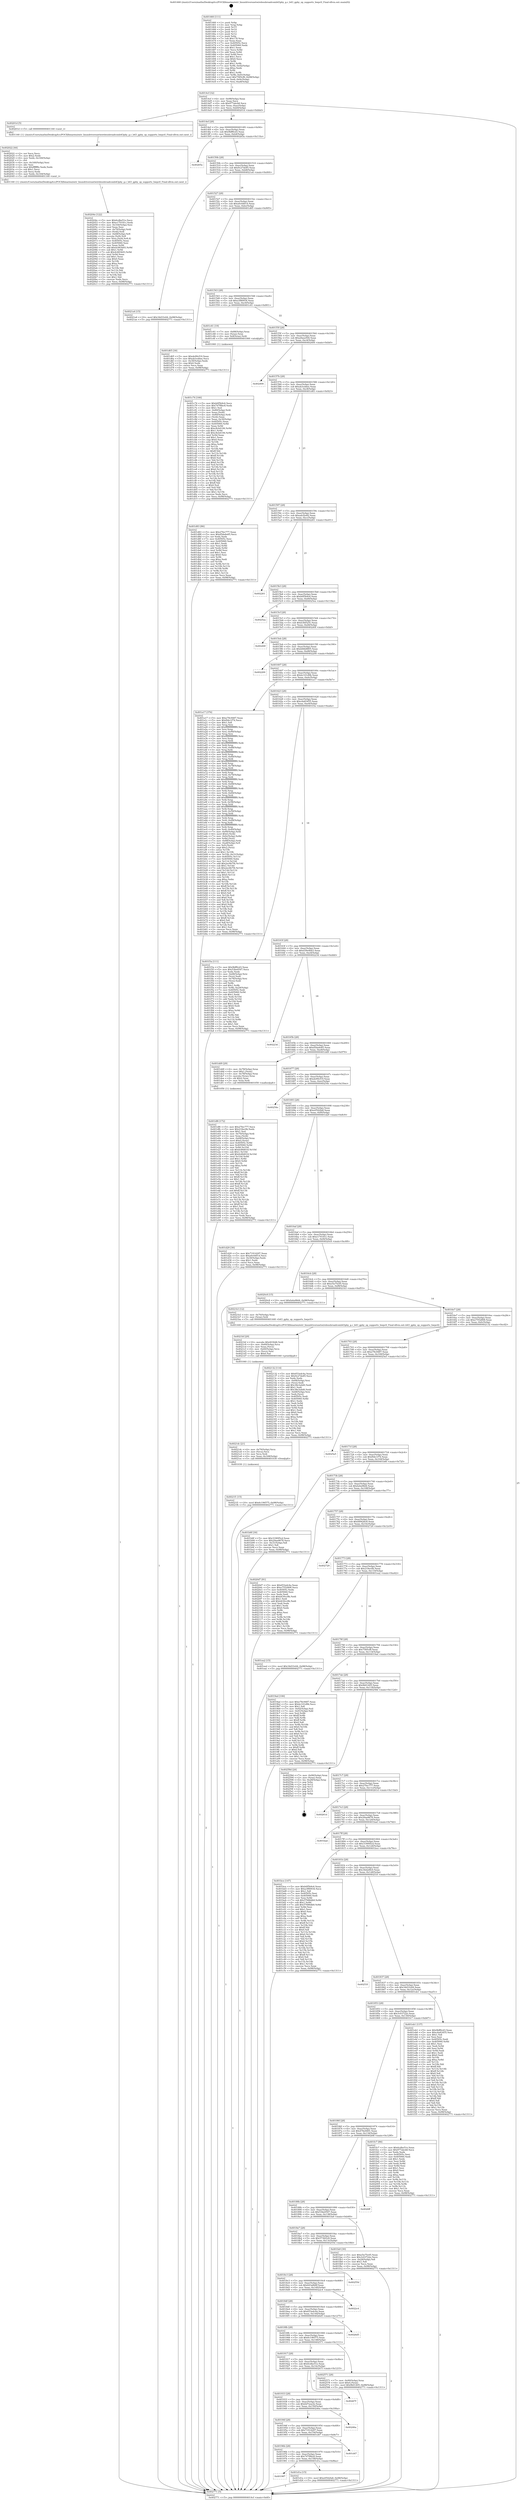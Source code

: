 digraph "0x401460" {
  label = "0x401460 (/mnt/c/Users/mathe/Desktop/tcc/POCII/binaries/extr_linuxdriversnetwirelessbroadcomb43phy_g.c_b43_gphy_op_supports_hwpctl_Final-ollvm.out::main(0))"
  labelloc = "t"
  node[shape=record]

  Entry [label="",width=0.3,height=0.3,shape=circle,fillcolor=black,style=filled]
  "0x4014cf" [label="{
     0x4014cf [32]\l
     | [instrs]\l
     &nbsp;&nbsp;0x4014cf \<+6\>: mov -0x98(%rbp),%eax\l
     &nbsp;&nbsp;0x4014d5 \<+2\>: mov %eax,%ecx\l
     &nbsp;&nbsp;0x4014d7 \<+6\>: sub $0x977abcb8,%ecx\l
     &nbsp;&nbsp;0x4014dd \<+6\>: mov %eax,-0xac(%rbp)\l
     &nbsp;&nbsp;0x4014e3 \<+6\>: mov %ecx,-0xb0(%rbp)\l
     &nbsp;&nbsp;0x4014e9 \<+6\>: je 000000000040201d \<main+0xbbd\>\l
  }"]
  "0x40201d" [label="{
     0x40201d [5]\l
     | [instrs]\l
     &nbsp;&nbsp;0x40201d \<+5\>: call 0000000000401160 \<next_i\>\l
     | [calls]\l
     &nbsp;&nbsp;0x401160 \{1\} (/mnt/c/Users/mathe/Desktop/tcc/POCII/binaries/extr_linuxdriversnetwirelessbroadcomb43phy_g.c_b43_gphy_op_supports_hwpctl_Final-ollvm.out::next_i)\l
  }"]
  "0x4014ef" [label="{
     0x4014ef [28]\l
     | [instrs]\l
     &nbsp;&nbsp;0x4014ef \<+5\>: jmp 00000000004014f4 \<main+0x94\>\l
     &nbsp;&nbsp;0x4014f4 \<+6\>: mov -0xac(%rbp),%eax\l
     &nbsp;&nbsp;0x4014fa \<+5\>: sub $0x9bff0cd3,%eax\l
     &nbsp;&nbsp;0x4014ff \<+6\>: mov %eax,-0xb4(%rbp)\l
     &nbsp;&nbsp;0x401505 \<+6\>: je 000000000040265a \<main+0x11fa\>\l
  }"]
  Exit [label="",width=0.3,height=0.3,shape=circle,fillcolor=black,style=filled,peripheries=2]
  "0x40265a" [label="{
     0x40265a\l
  }", style=dashed]
  "0x40150b" [label="{
     0x40150b [28]\l
     | [instrs]\l
     &nbsp;&nbsp;0x40150b \<+5\>: jmp 0000000000401510 \<main+0xb0\>\l
     &nbsp;&nbsp;0x401510 \<+6\>: mov -0xac(%rbp),%eax\l
     &nbsp;&nbsp;0x401516 \<+5\>: sub $0x9c27de85,%eax\l
     &nbsp;&nbsp;0x40151b \<+6\>: mov %eax,-0xb8(%rbp)\l
     &nbsp;&nbsp;0x401521 \<+6\>: je 00000000004021a4 \<main+0xd44\>\l
  }"]
  "0x4021f1" [label="{
     0x4021f1 [15]\l
     | [instrs]\l
     &nbsp;&nbsp;0x4021f1 \<+10\>: movl $0x6c196575,-0x98(%rbp)\l
     &nbsp;&nbsp;0x4021fb \<+5\>: jmp 0000000000402771 \<main+0x1311\>\l
  }"]
  "0x4021a4" [label="{
     0x4021a4 [15]\l
     | [instrs]\l
     &nbsp;&nbsp;0x4021a4 \<+10\>: movl $0x34d33c64,-0x98(%rbp)\l
     &nbsp;&nbsp;0x4021ae \<+5\>: jmp 0000000000402771 \<main+0x1311\>\l
  }"]
  "0x401527" [label="{
     0x401527 [28]\l
     | [instrs]\l
     &nbsp;&nbsp;0x401527 \<+5\>: jmp 000000000040152c \<main+0xcc\>\l
     &nbsp;&nbsp;0x40152c \<+6\>: mov -0xac(%rbp),%eax\l
     &nbsp;&nbsp;0x401532 \<+5\>: sub $0xa0c0d014,%eax\l
     &nbsp;&nbsp;0x401537 \<+6\>: mov %eax,-0xbc(%rbp)\l
     &nbsp;&nbsp;0x40153d \<+6\>: je 0000000000401d65 \<main+0x905\>\l
  }"]
  "0x4021dc" [label="{
     0x4021dc [21]\l
     | [instrs]\l
     &nbsp;&nbsp;0x4021dc \<+4\>: mov -0x70(%rbp),%rcx\l
     &nbsp;&nbsp;0x4021e0 \<+3\>: mov (%rcx),%rcx\l
     &nbsp;&nbsp;0x4021e3 \<+3\>: mov %rcx,%rdi\l
     &nbsp;&nbsp;0x4021e6 \<+6\>: mov %eax,-0x168(%rbp)\l
     &nbsp;&nbsp;0x4021ec \<+5\>: call 0000000000401030 \<free@plt\>\l
     | [calls]\l
     &nbsp;&nbsp;0x401030 \{1\} (unknown)\l
  }"]
  "0x401d65" [label="{
     0x401d65 [30]\l
     | [instrs]\l
     &nbsp;&nbsp;0x401d65 \<+5\>: mov $0xde99cf19,%eax\l
     &nbsp;&nbsp;0x401d6a \<+5\>: mov $0xab3cddee,%ecx\l
     &nbsp;&nbsp;0x401d6f \<+3\>: mov -0x30(%rbp),%edx\l
     &nbsp;&nbsp;0x401d72 \<+3\>: cmp $0x0,%edx\l
     &nbsp;&nbsp;0x401d75 \<+3\>: cmove %ecx,%eax\l
     &nbsp;&nbsp;0x401d78 \<+6\>: mov %eax,-0x98(%rbp)\l
     &nbsp;&nbsp;0x401d7e \<+5\>: jmp 0000000000402771 \<main+0x1311\>\l
  }"]
  "0x401543" [label="{
     0x401543 [28]\l
     | [instrs]\l
     &nbsp;&nbsp;0x401543 \<+5\>: jmp 0000000000401548 \<main+0xe8\>\l
     &nbsp;&nbsp;0x401548 \<+6\>: mov -0xac(%rbp),%eax\l
     &nbsp;&nbsp;0x40154e \<+5\>: sub $0xa3f80934,%eax\l
     &nbsp;&nbsp;0x401553 \<+6\>: mov %eax,-0xc0(%rbp)\l
     &nbsp;&nbsp;0x401559 \<+6\>: je 0000000000401c61 \<main+0x801\>\l
  }"]
  "0x4021bf" [label="{
     0x4021bf [29]\l
     | [instrs]\l
     &nbsp;&nbsp;0x4021bf \<+10\>: movabs $0x4030d6,%rdi\l
     &nbsp;&nbsp;0x4021c9 \<+4\>: mov -0x60(%rbp),%rcx\l
     &nbsp;&nbsp;0x4021cd \<+2\>: mov %eax,(%rcx)\l
     &nbsp;&nbsp;0x4021cf \<+4\>: mov -0x60(%rbp),%rcx\l
     &nbsp;&nbsp;0x4021d3 \<+2\>: mov (%rcx),%esi\l
     &nbsp;&nbsp;0x4021d5 \<+2\>: mov $0x0,%al\l
     &nbsp;&nbsp;0x4021d7 \<+5\>: call 0000000000401040 \<printf@plt\>\l
     | [calls]\l
     &nbsp;&nbsp;0x401040 \{1\} (unknown)\l
  }"]
  "0x401c61" [label="{
     0x401c61 [19]\l
     | [instrs]\l
     &nbsp;&nbsp;0x401c61 \<+7\>: mov -0x88(%rbp),%rax\l
     &nbsp;&nbsp;0x401c68 \<+3\>: mov (%rax),%rax\l
     &nbsp;&nbsp;0x401c6b \<+4\>: mov 0x8(%rax),%rdi\l
     &nbsp;&nbsp;0x401c6f \<+5\>: call 0000000000401060 \<atoi@plt\>\l
     | [calls]\l
     &nbsp;&nbsp;0x401060 \{1\} (unknown)\l
  }"]
  "0x40155f" [label="{
     0x40155f [28]\l
     | [instrs]\l
     &nbsp;&nbsp;0x40155f \<+5\>: jmp 0000000000401564 \<main+0x104\>\l
     &nbsp;&nbsp;0x401564 \<+6\>: mov -0xac(%rbp),%eax\l
     &nbsp;&nbsp;0x40156a \<+5\>: sub $0xa9aea504,%eax\l
     &nbsp;&nbsp;0x40156f \<+6\>: mov %eax,-0xc4(%rbp)\l
     &nbsp;&nbsp;0x401575 \<+6\>: je 0000000000402400 \<main+0xfa0\>\l
  }"]
  "0x40204e" [label="{
     0x40204e [122]\l
     | [instrs]\l
     &nbsp;&nbsp;0x40204e \<+5\>: mov $0x6cdbe51e,%ecx\l
     &nbsp;&nbsp;0x402053 \<+5\>: mov $0xe170181c,%edx\l
     &nbsp;&nbsp;0x402058 \<+6\>: mov -0x164(%rbp),%esi\l
     &nbsp;&nbsp;0x40205e \<+3\>: imul %eax,%esi\l
     &nbsp;&nbsp;0x402061 \<+4\>: mov -0x70(%rbp),%rdi\l
     &nbsp;&nbsp;0x402065 \<+3\>: mov (%rdi),%rdi\l
     &nbsp;&nbsp;0x402068 \<+4\>: mov -0x68(%rbp),%r8\l
     &nbsp;&nbsp;0x40206c \<+3\>: movslq (%r8),%r8\l
     &nbsp;&nbsp;0x40206f \<+4\>: mov %esi,(%rdi,%r8,4)\l
     &nbsp;&nbsp;0x402073 \<+7\>: mov 0x40505c,%eax\l
     &nbsp;&nbsp;0x40207a \<+7\>: mov 0x405060,%esi\l
     &nbsp;&nbsp;0x402081 \<+3\>: mov %eax,%r9d\l
     &nbsp;&nbsp;0x402084 \<+7\>: add $0x4c683b93,%r9d\l
     &nbsp;&nbsp;0x40208b \<+4\>: sub $0x1,%r9d\l
     &nbsp;&nbsp;0x40208f \<+7\>: sub $0x4c683b93,%r9d\l
     &nbsp;&nbsp;0x402096 \<+4\>: imul %r9d,%eax\l
     &nbsp;&nbsp;0x40209a \<+3\>: and $0x1,%eax\l
     &nbsp;&nbsp;0x40209d \<+3\>: cmp $0x0,%eax\l
     &nbsp;&nbsp;0x4020a0 \<+4\>: sete %r10b\l
     &nbsp;&nbsp;0x4020a4 \<+3\>: cmp $0xa,%esi\l
     &nbsp;&nbsp;0x4020a7 \<+4\>: setl %r11b\l
     &nbsp;&nbsp;0x4020ab \<+3\>: mov %r10b,%bl\l
     &nbsp;&nbsp;0x4020ae \<+3\>: and %r11b,%bl\l
     &nbsp;&nbsp;0x4020b1 \<+3\>: xor %r11b,%r10b\l
     &nbsp;&nbsp;0x4020b4 \<+3\>: or %r10b,%bl\l
     &nbsp;&nbsp;0x4020b7 \<+3\>: test $0x1,%bl\l
     &nbsp;&nbsp;0x4020ba \<+3\>: cmovne %edx,%ecx\l
     &nbsp;&nbsp;0x4020bd \<+6\>: mov %ecx,-0x98(%rbp)\l
     &nbsp;&nbsp;0x4020c3 \<+5\>: jmp 0000000000402771 \<main+0x1311\>\l
  }"]
  "0x402400" [label="{
     0x402400\l
  }", style=dashed]
  "0x40157b" [label="{
     0x40157b [28]\l
     | [instrs]\l
     &nbsp;&nbsp;0x40157b \<+5\>: jmp 0000000000401580 \<main+0x120\>\l
     &nbsp;&nbsp;0x401580 \<+6\>: mov -0xac(%rbp),%eax\l
     &nbsp;&nbsp;0x401586 \<+5\>: sub $0xab3cddee,%eax\l
     &nbsp;&nbsp;0x40158b \<+6\>: mov %eax,-0xc8(%rbp)\l
     &nbsp;&nbsp;0x401591 \<+6\>: je 0000000000401d83 \<main+0x923\>\l
  }"]
  "0x402022" [label="{
     0x402022 [44]\l
     | [instrs]\l
     &nbsp;&nbsp;0x402022 \<+2\>: xor %ecx,%ecx\l
     &nbsp;&nbsp;0x402024 \<+5\>: mov $0x2,%edx\l
     &nbsp;&nbsp;0x402029 \<+6\>: mov %edx,-0x160(%rbp)\l
     &nbsp;&nbsp;0x40202f \<+1\>: cltd\l
     &nbsp;&nbsp;0x402030 \<+6\>: mov -0x160(%rbp),%esi\l
     &nbsp;&nbsp;0x402036 \<+2\>: idiv %esi\l
     &nbsp;&nbsp;0x402038 \<+6\>: imul $0xfffffffe,%edx,%edx\l
     &nbsp;&nbsp;0x40203e \<+3\>: sub $0x1,%ecx\l
     &nbsp;&nbsp;0x402041 \<+2\>: sub %ecx,%edx\l
     &nbsp;&nbsp;0x402043 \<+6\>: mov %edx,-0x164(%rbp)\l
     &nbsp;&nbsp;0x402049 \<+5\>: call 0000000000401160 \<next_i\>\l
     | [calls]\l
     &nbsp;&nbsp;0x401160 \{1\} (/mnt/c/Users/mathe/Desktop/tcc/POCII/binaries/extr_linuxdriversnetwirelessbroadcomb43phy_g.c_b43_gphy_op_supports_hwpctl_Final-ollvm.out::next_i)\l
  }"]
  "0x401d83" [label="{
     0x401d83 [86]\l
     | [instrs]\l
     &nbsp;&nbsp;0x401d83 \<+5\>: mov $0x27fec777,%eax\l
     &nbsp;&nbsp;0x401d88 \<+5\>: mov $0xd5da4e85,%ecx\l
     &nbsp;&nbsp;0x401d8d \<+2\>: xor %edx,%edx\l
     &nbsp;&nbsp;0x401d8f \<+7\>: mov 0x40505c,%esi\l
     &nbsp;&nbsp;0x401d96 \<+7\>: mov 0x405060,%edi\l
     &nbsp;&nbsp;0x401d9d \<+3\>: sub $0x1,%edx\l
     &nbsp;&nbsp;0x401da0 \<+3\>: mov %esi,%r8d\l
     &nbsp;&nbsp;0x401da3 \<+3\>: add %edx,%r8d\l
     &nbsp;&nbsp;0x401da6 \<+4\>: imul %r8d,%esi\l
     &nbsp;&nbsp;0x401daa \<+3\>: and $0x1,%esi\l
     &nbsp;&nbsp;0x401dad \<+3\>: cmp $0x0,%esi\l
     &nbsp;&nbsp;0x401db0 \<+4\>: sete %r9b\l
     &nbsp;&nbsp;0x401db4 \<+3\>: cmp $0xa,%edi\l
     &nbsp;&nbsp;0x401db7 \<+4\>: setl %r10b\l
     &nbsp;&nbsp;0x401dbb \<+3\>: mov %r9b,%r11b\l
     &nbsp;&nbsp;0x401dbe \<+3\>: and %r10b,%r11b\l
     &nbsp;&nbsp;0x401dc1 \<+3\>: xor %r10b,%r9b\l
     &nbsp;&nbsp;0x401dc4 \<+3\>: or %r9b,%r11b\l
     &nbsp;&nbsp;0x401dc7 \<+4\>: test $0x1,%r11b\l
     &nbsp;&nbsp;0x401dcb \<+3\>: cmovne %ecx,%eax\l
     &nbsp;&nbsp;0x401dce \<+6\>: mov %eax,-0x98(%rbp)\l
     &nbsp;&nbsp;0x401dd4 \<+5\>: jmp 0000000000402771 \<main+0x1311\>\l
  }"]
  "0x401597" [label="{
     0x401597 [28]\l
     | [instrs]\l
     &nbsp;&nbsp;0x401597 \<+5\>: jmp 000000000040159c \<main+0x13c\>\l
     &nbsp;&nbsp;0x40159c \<+6\>: mov -0xac(%rbp),%eax\l
     &nbsp;&nbsp;0x4015a2 \<+5\>: sub $0xadcf2e82,%eax\l
     &nbsp;&nbsp;0x4015a7 \<+6\>: mov %eax,-0xcc(%rbp)\l
     &nbsp;&nbsp;0x4015ad \<+6\>: je 0000000000402261 \<main+0xe01\>\l
  }"]
  "0x401df6" [label="{
     0x401df6 [172]\l
     | [instrs]\l
     &nbsp;&nbsp;0x401df6 \<+5\>: mov $0x27fec777,%ecx\l
     &nbsp;&nbsp;0x401dfb \<+5\>: mov $0x218ec0b,%edx\l
     &nbsp;&nbsp;0x401e00 \<+3\>: mov $0x1,%sil\l
     &nbsp;&nbsp;0x401e03 \<+4\>: mov -0x70(%rbp),%rdi\l
     &nbsp;&nbsp;0x401e07 \<+3\>: mov %rax,(%rdi)\l
     &nbsp;&nbsp;0x401e0a \<+4\>: mov -0x68(%rbp),%rax\l
     &nbsp;&nbsp;0x401e0e \<+6\>: movl $0x0,(%rax)\l
     &nbsp;&nbsp;0x401e14 \<+8\>: mov 0x40505c,%r8d\l
     &nbsp;&nbsp;0x401e1c \<+8\>: mov 0x405060,%r9d\l
     &nbsp;&nbsp;0x401e24 \<+3\>: mov %r8d,%r10d\l
     &nbsp;&nbsp;0x401e27 \<+7\>: sub $0xfe48d018,%r10d\l
     &nbsp;&nbsp;0x401e2e \<+4\>: sub $0x1,%r10d\l
     &nbsp;&nbsp;0x401e32 \<+7\>: add $0xfe48d018,%r10d\l
     &nbsp;&nbsp;0x401e39 \<+4\>: imul %r10d,%r8d\l
     &nbsp;&nbsp;0x401e3d \<+4\>: and $0x1,%r8d\l
     &nbsp;&nbsp;0x401e41 \<+4\>: cmp $0x0,%r8d\l
     &nbsp;&nbsp;0x401e45 \<+4\>: sete %r11b\l
     &nbsp;&nbsp;0x401e49 \<+4\>: cmp $0xa,%r9d\l
     &nbsp;&nbsp;0x401e4d \<+3\>: setl %bl\l
     &nbsp;&nbsp;0x401e50 \<+3\>: mov %r11b,%r14b\l
     &nbsp;&nbsp;0x401e53 \<+4\>: xor $0xff,%r14b\l
     &nbsp;&nbsp;0x401e57 \<+3\>: mov %bl,%r15b\l
     &nbsp;&nbsp;0x401e5a \<+4\>: xor $0xff,%r15b\l
     &nbsp;&nbsp;0x401e5e \<+4\>: xor $0x1,%sil\l
     &nbsp;&nbsp;0x401e62 \<+3\>: mov %r14b,%r12b\l
     &nbsp;&nbsp;0x401e65 \<+4\>: and $0xff,%r12b\l
     &nbsp;&nbsp;0x401e69 \<+3\>: and %sil,%r11b\l
     &nbsp;&nbsp;0x401e6c \<+3\>: mov %r15b,%r13b\l
     &nbsp;&nbsp;0x401e6f \<+4\>: and $0xff,%r13b\l
     &nbsp;&nbsp;0x401e73 \<+3\>: and %sil,%bl\l
     &nbsp;&nbsp;0x401e76 \<+3\>: or %r11b,%r12b\l
     &nbsp;&nbsp;0x401e79 \<+3\>: or %bl,%r13b\l
     &nbsp;&nbsp;0x401e7c \<+3\>: xor %r13b,%r12b\l
     &nbsp;&nbsp;0x401e7f \<+3\>: or %r15b,%r14b\l
     &nbsp;&nbsp;0x401e82 \<+4\>: xor $0xff,%r14b\l
     &nbsp;&nbsp;0x401e86 \<+4\>: or $0x1,%sil\l
     &nbsp;&nbsp;0x401e8a \<+3\>: and %sil,%r14b\l
     &nbsp;&nbsp;0x401e8d \<+3\>: or %r14b,%r12b\l
     &nbsp;&nbsp;0x401e90 \<+4\>: test $0x1,%r12b\l
     &nbsp;&nbsp;0x401e94 \<+3\>: cmovne %edx,%ecx\l
     &nbsp;&nbsp;0x401e97 \<+6\>: mov %ecx,-0x98(%rbp)\l
     &nbsp;&nbsp;0x401e9d \<+5\>: jmp 0000000000402771 \<main+0x1311\>\l
  }"]
  "0x402261" [label="{
     0x402261\l
  }", style=dashed]
  "0x4015b3" [label="{
     0x4015b3 [28]\l
     | [instrs]\l
     &nbsp;&nbsp;0x4015b3 \<+5\>: jmp 00000000004015b8 \<main+0x158\>\l
     &nbsp;&nbsp;0x4015b8 \<+6\>: mov -0xac(%rbp),%eax\l
     &nbsp;&nbsp;0x4015be \<+5\>: sub $0xb0f5b9c6,%eax\l
     &nbsp;&nbsp;0x4015c3 \<+6\>: mov %eax,-0xd0(%rbp)\l
     &nbsp;&nbsp;0x4015c9 \<+6\>: je 00000000004025ea \<main+0x118a\>\l
  }"]
  "0x401987" [label="{
     0x401987\l
  }", style=dashed]
  "0x4025ea" [label="{
     0x4025ea\l
  }", style=dashed]
  "0x4015cf" [label="{
     0x4015cf [28]\l
     | [instrs]\l
     &nbsp;&nbsp;0x4015cf \<+5\>: jmp 00000000004015d4 \<main+0x174\>\l
     &nbsp;&nbsp;0x4015d4 \<+6\>: mov -0xac(%rbp),%eax\l
     &nbsp;&nbsp;0x4015da \<+5\>: sub $0xb3fd525c,%eax\l
     &nbsp;&nbsp;0x4015df \<+6\>: mov %eax,-0xd4(%rbp)\l
     &nbsp;&nbsp;0x4015e5 \<+6\>: je 000000000040240f \<main+0xfaf\>\l
  }"]
  "0x401d1a" [label="{
     0x401d1a [15]\l
     | [instrs]\l
     &nbsp;&nbsp;0x401d1a \<+10\>: movl $0xe0542fa8,-0x98(%rbp)\l
     &nbsp;&nbsp;0x401d24 \<+5\>: jmp 0000000000402771 \<main+0x1311\>\l
  }"]
  "0x40240f" [label="{
     0x40240f\l
  }", style=dashed]
  "0x4015eb" [label="{
     0x4015eb [28]\l
     | [instrs]\l
     &nbsp;&nbsp;0x4015eb \<+5\>: jmp 00000000004015f0 \<main+0x190\>\l
     &nbsp;&nbsp;0x4015f0 \<+6\>: mov -0xac(%rbp),%eax\l
     &nbsp;&nbsp;0x4015f6 \<+5\>: sub $0xb66b8805,%eax\l
     &nbsp;&nbsp;0x4015fb \<+6\>: mov %eax,-0xd8(%rbp)\l
     &nbsp;&nbsp;0x401601 \<+6\>: je 0000000000402200 \<main+0xda0\>\l
  }"]
  "0x40196b" [label="{
     0x40196b [28]\l
     | [instrs]\l
     &nbsp;&nbsp;0x40196b \<+5\>: jmp 0000000000401970 \<main+0x510\>\l
     &nbsp;&nbsp;0x401970 \<+6\>: mov -0xac(%rbp),%eax\l
     &nbsp;&nbsp;0x401976 \<+5\>: sub $0x747f8bc8,%eax\l
     &nbsp;&nbsp;0x40197b \<+6\>: mov %eax,-0x158(%rbp)\l
     &nbsp;&nbsp;0x401981 \<+6\>: je 0000000000401d1a \<main+0x8ba\>\l
  }"]
  "0x402200" [label="{
     0x402200\l
  }", style=dashed]
  "0x401607" [label="{
     0x401607 [28]\l
     | [instrs]\l
     &nbsp;&nbsp;0x401607 \<+5\>: jmp 000000000040160c \<main+0x1ac\>\l
     &nbsp;&nbsp;0x40160c \<+6\>: mov -0xac(%rbp),%eax\l
     &nbsp;&nbsp;0x401612 \<+5\>: sub $0xbc101d9b,%eax\l
     &nbsp;&nbsp;0x401617 \<+6\>: mov %eax,-0xdc(%rbp)\l
     &nbsp;&nbsp;0x40161d \<+6\>: je 0000000000401a17 \<main+0x5b7\>\l
  }"]
  "0x401d47" [label="{
     0x401d47\l
  }", style=dashed]
  "0x401a17" [label="{
     0x401a17 [376]\l
     | [instrs]\l
     &nbsp;&nbsp;0x401a17 \<+5\>: mov $0xe78c9487,%eax\l
     &nbsp;&nbsp;0x401a1c \<+5\>: mov $0xf0dc1f74,%ecx\l
     &nbsp;&nbsp;0x401a21 \<+2\>: mov $0x1,%dl\l
     &nbsp;&nbsp;0x401a23 \<+3\>: mov %rsp,%rsi\l
     &nbsp;&nbsp;0x401a26 \<+4\>: add $0xfffffffffffffff0,%rsi\l
     &nbsp;&nbsp;0x401a2a \<+3\>: mov %rsi,%rsp\l
     &nbsp;&nbsp;0x401a2d \<+7\>: mov %rsi,-0x90(%rbp)\l
     &nbsp;&nbsp;0x401a34 \<+3\>: mov %rsp,%rsi\l
     &nbsp;&nbsp;0x401a37 \<+4\>: add $0xfffffffffffffff0,%rsi\l
     &nbsp;&nbsp;0x401a3b \<+3\>: mov %rsi,%rsp\l
     &nbsp;&nbsp;0x401a3e \<+3\>: mov %rsp,%rdi\l
     &nbsp;&nbsp;0x401a41 \<+4\>: add $0xfffffffffffffff0,%rdi\l
     &nbsp;&nbsp;0x401a45 \<+3\>: mov %rdi,%rsp\l
     &nbsp;&nbsp;0x401a48 \<+7\>: mov %rdi,-0x88(%rbp)\l
     &nbsp;&nbsp;0x401a4f \<+3\>: mov %rsp,%rdi\l
     &nbsp;&nbsp;0x401a52 \<+4\>: add $0xfffffffffffffff0,%rdi\l
     &nbsp;&nbsp;0x401a56 \<+3\>: mov %rdi,%rsp\l
     &nbsp;&nbsp;0x401a59 \<+4\>: mov %rdi,-0x80(%rbp)\l
     &nbsp;&nbsp;0x401a5d \<+3\>: mov %rsp,%rdi\l
     &nbsp;&nbsp;0x401a60 \<+4\>: add $0xfffffffffffffff0,%rdi\l
     &nbsp;&nbsp;0x401a64 \<+3\>: mov %rdi,%rsp\l
     &nbsp;&nbsp;0x401a67 \<+4\>: mov %rdi,-0x78(%rbp)\l
     &nbsp;&nbsp;0x401a6b \<+3\>: mov %rsp,%rdi\l
     &nbsp;&nbsp;0x401a6e \<+4\>: add $0xfffffffffffffff0,%rdi\l
     &nbsp;&nbsp;0x401a72 \<+3\>: mov %rdi,%rsp\l
     &nbsp;&nbsp;0x401a75 \<+4\>: mov %rdi,-0x70(%rbp)\l
     &nbsp;&nbsp;0x401a79 \<+3\>: mov %rsp,%rdi\l
     &nbsp;&nbsp;0x401a7c \<+4\>: add $0xfffffffffffffff0,%rdi\l
     &nbsp;&nbsp;0x401a80 \<+3\>: mov %rdi,%rsp\l
     &nbsp;&nbsp;0x401a83 \<+4\>: mov %rdi,-0x68(%rbp)\l
     &nbsp;&nbsp;0x401a87 \<+3\>: mov %rsp,%rdi\l
     &nbsp;&nbsp;0x401a8a \<+4\>: add $0xfffffffffffffff0,%rdi\l
     &nbsp;&nbsp;0x401a8e \<+3\>: mov %rdi,%rsp\l
     &nbsp;&nbsp;0x401a91 \<+4\>: mov %rdi,-0x60(%rbp)\l
     &nbsp;&nbsp;0x401a95 \<+3\>: mov %rsp,%rdi\l
     &nbsp;&nbsp;0x401a98 \<+4\>: add $0xfffffffffffffff0,%rdi\l
     &nbsp;&nbsp;0x401a9c \<+3\>: mov %rdi,%rsp\l
     &nbsp;&nbsp;0x401a9f \<+4\>: mov %rdi,-0x58(%rbp)\l
     &nbsp;&nbsp;0x401aa3 \<+3\>: mov %rsp,%rdi\l
     &nbsp;&nbsp;0x401aa6 \<+4\>: add $0xfffffffffffffff0,%rdi\l
     &nbsp;&nbsp;0x401aaa \<+3\>: mov %rdi,%rsp\l
     &nbsp;&nbsp;0x401aad \<+4\>: mov %rdi,-0x50(%rbp)\l
     &nbsp;&nbsp;0x401ab1 \<+3\>: mov %rsp,%rdi\l
     &nbsp;&nbsp;0x401ab4 \<+4\>: add $0xfffffffffffffff0,%rdi\l
     &nbsp;&nbsp;0x401ab8 \<+3\>: mov %rdi,%rsp\l
     &nbsp;&nbsp;0x401abb \<+4\>: mov %rdi,-0x48(%rbp)\l
     &nbsp;&nbsp;0x401abf \<+3\>: mov %rsp,%rdi\l
     &nbsp;&nbsp;0x401ac2 \<+4\>: add $0xfffffffffffffff0,%rdi\l
     &nbsp;&nbsp;0x401ac6 \<+3\>: mov %rdi,%rsp\l
     &nbsp;&nbsp;0x401ac9 \<+4\>: mov %rdi,-0x40(%rbp)\l
     &nbsp;&nbsp;0x401acd \<+7\>: mov -0x90(%rbp),%rdi\l
     &nbsp;&nbsp;0x401ad4 \<+6\>: movl $0x0,(%rdi)\l
     &nbsp;&nbsp;0x401ada \<+7\>: mov -0x9c(%rbp),%r8d\l
     &nbsp;&nbsp;0x401ae1 \<+3\>: mov %r8d,(%rsi)\l
     &nbsp;&nbsp;0x401ae4 \<+7\>: mov -0x88(%rbp),%rdi\l
     &nbsp;&nbsp;0x401aeb \<+7\>: mov -0xa8(%rbp),%r9\l
     &nbsp;&nbsp;0x401af2 \<+3\>: mov %r9,(%rdi)\l
     &nbsp;&nbsp;0x401af5 \<+3\>: cmpl $0x2,(%rsi)\l
     &nbsp;&nbsp;0x401af8 \<+4\>: setne %r10b\l
     &nbsp;&nbsp;0x401afc \<+4\>: and $0x1,%r10b\l
     &nbsp;&nbsp;0x401b00 \<+4\>: mov %r10b,-0x31(%rbp)\l
     &nbsp;&nbsp;0x401b04 \<+8\>: mov 0x40505c,%r11d\l
     &nbsp;&nbsp;0x401b0c \<+7\>: mov 0x405060,%ebx\l
     &nbsp;&nbsp;0x401b13 \<+3\>: mov %r11d,%r14d\l
     &nbsp;&nbsp;0x401b16 \<+7\>: add $0x2ec6b7f4,%r14d\l
     &nbsp;&nbsp;0x401b1d \<+4\>: sub $0x1,%r14d\l
     &nbsp;&nbsp;0x401b21 \<+7\>: sub $0x2ec6b7f4,%r14d\l
     &nbsp;&nbsp;0x401b28 \<+4\>: imul %r14d,%r11d\l
     &nbsp;&nbsp;0x401b2c \<+4\>: and $0x1,%r11d\l
     &nbsp;&nbsp;0x401b30 \<+4\>: cmp $0x0,%r11d\l
     &nbsp;&nbsp;0x401b34 \<+4\>: sete %r10b\l
     &nbsp;&nbsp;0x401b38 \<+3\>: cmp $0xa,%ebx\l
     &nbsp;&nbsp;0x401b3b \<+4\>: setl %r15b\l
     &nbsp;&nbsp;0x401b3f \<+3\>: mov %r10b,%r12b\l
     &nbsp;&nbsp;0x401b42 \<+4\>: xor $0xff,%r12b\l
     &nbsp;&nbsp;0x401b46 \<+3\>: mov %r15b,%r13b\l
     &nbsp;&nbsp;0x401b49 \<+4\>: xor $0xff,%r13b\l
     &nbsp;&nbsp;0x401b4d \<+3\>: xor $0x0,%dl\l
     &nbsp;&nbsp;0x401b50 \<+3\>: mov %r12b,%sil\l
     &nbsp;&nbsp;0x401b53 \<+4\>: and $0x0,%sil\l
     &nbsp;&nbsp;0x401b57 \<+3\>: and %dl,%r10b\l
     &nbsp;&nbsp;0x401b5a \<+3\>: mov %r13b,%dil\l
     &nbsp;&nbsp;0x401b5d \<+4\>: and $0x0,%dil\l
     &nbsp;&nbsp;0x401b61 \<+3\>: and %dl,%r15b\l
     &nbsp;&nbsp;0x401b64 \<+3\>: or %r10b,%sil\l
     &nbsp;&nbsp;0x401b67 \<+3\>: or %r15b,%dil\l
     &nbsp;&nbsp;0x401b6a \<+3\>: xor %dil,%sil\l
     &nbsp;&nbsp;0x401b6d \<+3\>: or %r13b,%r12b\l
     &nbsp;&nbsp;0x401b70 \<+4\>: xor $0xff,%r12b\l
     &nbsp;&nbsp;0x401b74 \<+3\>: or $0x0,%dl\l
     &nbsp;&nbsp;0x401b77 \<+3\>: and %dl,%r12b\l
     &nbsp;&nbsp;0x401b7a \<+3\>: or %r12b,%sil\l
     &nbsp;&nbsp;0x401b7d \<+4\>: test $0x1,%sil\l
     &nbsp;&nbsp;0x401b81 \<+3\>: cmovne %ecx,%eax\l
     &nbsp;&nbsp;0x401b84 \<+6\>: mov %eax,-0x98(%rbp)\l
     &nbsp;&nbsp;0x401b8a \<+5\>: jmp 0000000000402771 \<main+0x1311\>\l
  }"]
  "0x401623" [label="{
     0x401623 [28]\l
     | [instrs]\l
     &nbsp;&nbsp;0x401623 \<+5\>: jmp 0000000000401628 \<main+0x1c8\>\l
     &nbsp;&nbsp;0x401628 \<+6\>: mov -0xac(%rbp),%eax\l
     &nbsp;&nbsp;0x40162e \<+5\>: sub $0xc6a83455,%eax\l
     &nbsp;&nbsp;0x401633 \<+6\>: mov %eax,-0xe0(%rbp)\l
     &nbsp;&nbsp;0x401639 \<+6\>: je 0000000000401f3a \<main+0xada\>\l
  }"]
  "0x40194f" [label="{
     0x40194f [28]\l
     | [instrs]\l
     &nbsp;&nbsp;0x40194f \<+5\>: jmp 0000000000401954 \<main+0x4f4\>\l
     &nbsp;&nbsp;0x401954 \<+6\>: mov -0xac(%rbp),%eax\l
     &nbsp;&nbsp;0x40195a \<+5\>: sub $0x71914297,%eax\l
     &nbsp;&nbsp;0x40195f \<+6\>: mov %eax,-0x154(%rbp)\l
     &nbsp;&nbsp;0x401965 \<+6\>: je 0000000000401d47 \<main+0x8e7\>\l
  }"]
  "0x401f3a" [label="{
     0x401f3a [111]\l
     | [instrs]\l
     &nbsp;&nbsp;0x401f3a \<+5\>: mov $0x9bff0cd3,%eax\l
     &nbsp;&nbsp;0x401f3f \<+5\>: mov $0x53be0547,%ecx\l
     &nbsp;&nbsp;0x401f44 \<+2\>: xor %edx,%edx\l
     &nbsp;&nbsp;0x401f46 \<+4\>: mov -0x68(%rbp),%rsi\l
     &nbsp;&nbsp;0x401f4a \<+2\>: mov (%rsi),%edi\l
     &nbsp;&nbsp;0x401f4c \<+4\>: mov -0x78(%rbp),%rsi\l
     &nbsp;&nbsp;0x401f50 \<+2\>: cmp (%rsi),%edi\l
     &nbsp;&nbsp;0x401f52 \<+4\>: setl %r8b\l
     &nbsp;&nbsp;0x401f56 \<+4\>: and $0x1,%r8b\l
     &nbsp;&nbsp;0x401f5a \<+4\>: mov %r8b,-0x29(%rbp)\l
     &nbsp;&nbsp;0x401f5e \<+7\>: mov 0x40505c,%edi\l
     &nbsp;&nbsp;0x401f65 \<+8\>: mov 0x405060,%r9d\l
     &nbsp;&nbsp;0x401f6d \<+3\>: sub $0x1,%edx\l
     &nbsp;&nbsp;0x401f70 \<+3\>: mov %edi,%r10d\l
     &nbsp;&nbsp;0x401f73 \<+3\>: add %edx,%r10d\l
     &nbsp;&nbsp;0x401f76 \<+4\>: imul %r10d,%edi\l
     &nbsp;&nbsp;0x401f7a \<+3\>: and $0x1,%edi\l
     &nbsp;&nbsp;0x401f7d \<+3\>: cmp $0x0,%edi\l
     &nbsp;&nbsp;0x401f80 \<+4\>: sete %r8b\l
     &nbsp;&nbsp;0x401f84 \<+4\>: cmp $0xa,%r9d\l
     &nbsp;&nbsp;0x401f88 \<+4\>: setl %r11b\l
     &nbsp;&nbsp;0x401f8c \<+3\>: mov %r8b,%bl\l
     &nbsp;&nbsp;0x401f8f \<+3\>: and %r11b,%bl\l
     &nbsp;&nbsp;0x401f92 \<+3\>: xor %r11b,%r8b\l
     &nbsp;&nbsp;0x401f95 \<+3\>: or %r8b,%bl\l
     &nbsp;&nbsp;0x401f98 \<+3\>: test $0x1,%bl\l
     &nbsp;&nbsp;0x401f9b \<+3\>: cmovne %ecx,%eax\l
     &nbsp;&nbsp;0x401f9e \<+6\>: mov %eax,-0x98(%rbp)\l
     &nbsp;&nbsp;0x401fa4 \<+5\>: jmp 0000000000402771 \<main+0x1311\>\l
  }"]
  "0x40163f" [label="{
     0x40163f [28]\l
     | [instrs]\l
     &nbsp;&nbsp;0x40163f \<+5\>: jmp 0000000000401644 \<main+0x1e4\>\l
     &nbsp;&nbsp;0x401644 \<+6\>: mov -0xac(%rbp),%eax\l
     &nbsp;&nbsp;0x40164a \<+5\>: sub $0xd39e4bb3,%eax\l
     &nbsp;&nbsp;0x40164f \<+6\>: mov %eax,-0xe4(%rbp)\l
     &nbsp;&nbsp;0x401655 \<+6\>: je 000000000040223d \<main+0xddd\>\l
  }"]
  "0x40246a" [label="{
     0x40246a\l
  }", style=dashed]
  "0x40223d" [label="{
     0x40223d\l
  }", style=dashed]
  "0x40165b" [label="{
     0x40165b [28]\l
     | [instrs]\l
     &nbsp;&nbsp;0x40165b \<+5\>: jmp 0000000000401660 \<main+0x200\>\l
     &nbsp;&nbsp;0x401660 \<+6\>: mov -0xac(%rbp),%eax\l
     &nbsp;&nbsp;0x401666 \<+5\>: sub $0xd5da4e85,%eax\l
     &nbsp;&nbsp;0x40166b \<+6\>: mov %eax,-0xe8(%rbp)\l
     &nbsp;&nbsp;0x401671 \<+6\>: je 0000000000401dd9 \<main+0x979\>\l
  }"]
  "0x401933" [label="{
     0x401933 [28]\l
     | [instrs]\l
     &nbsp;&nbsp;0x401933 \<+5\>: jmp 0000000000401938 \<main+0x4d8\>\l
     &nbsp;&nbsp;0x401938 \<+6\>: mov -0xac(%rbp),%eax\l
     &nbsp;&nbsp;0x40193e \<+5\>: sub $0x6d7eea3e,%eax\l
     &nbsp;&nbsp;0x401943 \<+6\>: mov %eax,-0x150(%rbp)\l
     &nbsp;&nbsp;0x401949 \<+6\>: je 000000000040246a \<main+0x100a\>\l
  }"]
  "0x401dd9" [label="{
     0x401dd9 [29]\l
     | [instrs]\l
     &nbsp;&nbsp;0x401dd9 \<+4\>: mov -0x78(%rbp),%rax\l
     &nbsp;&nbsp;0x401ddd \<+6\>: movl $0x1,(%rax)\l
     &nbsp;&nbsp;0x401de3 \<+4\>: mov -0x78(%rbp),%rax\l
     &nbsp;&nbsp;0x401de7 \<+3\>: movslq (%rax),%rax\l
     &nbsp;&nbsp;0x401dea \<+4\>: shl $0x2,%rax\l
     &nbsp;&nbsp;0x401dee \<+3\>: mov %rax,%rdi\l
     &nbsp;&nbsp;0x401df1 \<+5\>: call 0000000000401050 \<malloc@plt\>\l
     | [calls]\l
     &nbsp;&nbsp;0x401050 \{1\} (unknown)\l
  }"]
  "0x401677" [label="{
     0x401677 [28]\l
     | [instrs]\l
     &nbsp;&nbsp;0x401677 \<+5\>: jmp 000000000040167c \<main+0x21c\>\l
     &nbsp;&nbsp;0x40167c \<+6\>: mov -0xac(%rbp),%eax\l
     &nbsp;&nbsp;0x401682 \<+5\>: sub $0xde99cf19,%eax\l
     &nbsp;&nbsp;0x401687 \<+6\>: mov %eax,-0xec(%rbp)\l
     &nbsp;&nbsp;0x40168d \<+6\>: je 000000000040254e \<main+0x10ee\>\l
  }"]
  "0x40267f" [label="{
     0x40267f\l
  }", style=dashed]
  "0x40254e" [label="{
     0x40254e\l
  }", style=dashed]
  "0x401693" [label="{
     0x401693 [28]\l
     | [instrs]\l
     &nbsp;&nbsp;0x401693 \<+5\>: jmp 0000000000401698 \<main+0x238\>\l
     &nbsp;&nbsp;0x401698 \<+6\>: mov -0xac(%rbp),%eax\l
     &nbsp;&nbsp;0x40169e \<+5\>: sub $0xe0542fa8,%eax\l
     &nbsp;&nbsp;0x4016a3 \<+6\>: mov %eax,-0xf0(%rbp)\l
     &nbsp;&nbsp;0x4016a9 \<+6\>: je 0000000000401d29 \<main+0x8c9\>\l
  }"]
  "0x401917" [label="{
     0x401917 [28]\l
     | [instrs]\l
     &nbsp;&nbsp;0x401917 \<+5\>: jmp 000000000040191c \<main+0x4bc\>\l
     &nbsp;&nbsp;0x40191c \<+6\>: mov -0xac(%rbp),%eax\l
     &nbsp;&nbsp;0x401922 \<+5\>: sub $0x6cdbe51e,%eax\l
     &nbsp;&nbsp;0x401927 \<+6\>: mov %eax,-0x14c(%rbp)\l
     &nbsp;&nbsp;0x40192d \<+6\>: je 000000000040267f \<main+0x121f\>\l
  }"]
  "0x401d29" [label="{
     0x401d29 [30]\l
     | [instrs]\l
     &nbsp;&nbsp;0x401d29 \<+5\>: mov $0x71914297,%eax\l
     &nbsp;&nbsp;0x401d2e \<+5\>: mov $0xa0c0d014,%ecx\l
     &nbsp;&nbsp;0x401d33 \<+3\>: mov -0x30(%rbp),%edx\l
     &nbsp;&nbsp;0x401d36 \<+3\>: cmp $0x1,%edx\l
     &nbsp;&nbsp;0x401d39 \<+3\>: cmovl %ecx,%eax\l
     &nbsp;&nbsp;0x401d3c \<+6\>: mov %eax,-0x98(%rbp)\l
     &nbsp;&nbsp;0x401d42 \<+5\>: jmp 0000000000402771 \<main+0x1311\>\l
  }"]
  "0x4016af" [label="{
     0x4016af [28]\l
     | [instrs]\l
     &nbsp;&nbsp;0x4016af \<+5\>: jmp 00000000004016b4 \<main+0x254\>\l
     &nbsp;&nbsp;0x4016b4 \<+6\>: mov -0xac(%rbp),%eax\l
     &nbsp;&nbsp;0x4016ba \<+5\>: sub $0xe170181c,%eax\l
     &nbsp;&nbsp;0x4016bf \<+6\>: mov %eax,-0xf4(%rbp)\l
     &nbsp;&nbsp;0x4016c5 \<+6\>: je 00000000004020c8 \<main+0xc68\>\l
  }"]
  "0x402571" [label="{
     0x402571 [28]\l
     | [instrs]\l
     &nbsp;&nbsp;0x402571 \<+7\>: mov -0x90(%rbp),%rax\l
     &nbsp;&nbsp;0x402578 \<+6\>: movl $0x0,(%rax)\l
     &nbsp;&nbsp;0x40257e \<+10\>: movl $0x9b01405,-0x98(%rbp)\l
     &nbsp;&nbsp;0x402588 \<+5\>: jmp 0000000000402771 \<main+0x1311\>\l
  }"]
  "0x4020c8" [label="{
     0x4020c8 [15]\l
     | [instrs]\l
     &nbsp;&nbsp;0x4020c8 \<+10\>: movl $0xfa4a98d4,-0x98(%rbp)\l
     &nbsp;&nbsp;0x4020d2 \<+5\>: jmp 0000000000402771 \<main+0x1311\>\l
  }"]
  "0x4016cb" [label="{
     0x4016cb [28]\l
     | [instrs]\l
     &nbsp;&nbsp;0x4016cb \<+5\>: jmp 00000000004016d0 \<main+0x270\>\l
     &nbsp;&nbsp;0x4016d0 \<+6\>: mov -0xac(%rbp),%eax\l
     &nbsp;&nbsp;0x4016d6 \<+5\>: sub $0xe5a75c05,%eax\l
     &nbsp;&nbsp;0x4016db \<+6\>: mov %eax,-0xf8(%rbp)\l
     &nbsp;&nbsp;0x4016e1 \<+6\>: je 00000000004021b3 \<main+0xd53\>\l
  }"]
  "0x4018fb" [label="{
     0x4018fb [28]\l
     | [instrs]\l
     &nbsp;&nbsp;0x4018fb \<+5\>: jmp 0000000000401900 \<main+0x4a0\>\l
     &nbsp;&nbsp;0x401900 \<+6\>: mov -0xac(%rbp),%eax\l
     &nbsp;&nbsp;0x401906 \<+5\>: sub $0x6c196575,%eax\l
     &nbsp;&nbsp;0x40190b \<+6\>: mov %eax,-0x148(%rbp)\l
     &nbsp;&nbsp;0x401911 \<+6\>: je 0000000000402571 \<main+0x1111\>\l
  }"]
  "0x4021b3" [label="{
     0x4021b3 [12]\l
     | [instrs]\l
     &nbsp;&nbsp;0x4021b3 \<+4\>: mov -0x70(%rbp),%rax\l
     &nbsp;&nbsp;0x4021b7 \<+3\>: mov (%rax),%rdi\l
     &nbsp;&nbsp;0x4021ba \<+5\>: call 0000000000401440 \<b43_gphy_op_supports_hwpctl\>\l
     | [calls]\l
     &nbsp;&nbsp;0x401440 \{1\} (/mnt/c/Users/mathe/Desktop/tcc/POCII/binaries/extr_linuxdriversnetwirelessbroadcomb43phy_g.c_b43_gphy_op_supports_hwpctl_Final-ollvm.out::b43_gphy_op_supports_hwpctl)\l
  }"]
  "0x4016e7" [label="{
     0x4016e7 [28]\l
     | [instrs]\l
     &nbsp;&nbsp;0x4016e7 \<+5\>: jmp 00000000004016ec \<main+0x28c\>\l
     &nbsp;&nbsp;0x4016ec \<+6\>: mov -0xac(%rbp),%eax\l
     &nbsp;&nbsp;0x4016f2 \<+5\>: sub $0xe7552808,%eax\l
     &nbsp;&nbsp;0x4016f7 \<+6\>: mov %eax,-0xfc(%rbp)\l
     &nbsp;&nbsp;0x4016fd \<+6\>: je 0000000000402132 \<main+0xcd2\>\l
  }"]
  "0x4026d5" [label="{
     0x4026d5\l
  }", style=dashed]
  "0x402132" [label="{
     0x402132 [114]\l
     | [instrs]\l
     &nbsp;&nbsp;0x402132 \<+5\>: mov $0x653edc4a,%eax\l
     &nbsp;&nbsp;0x402137 \<+5\>: mov $0x9c27de85,%ecx\l
     &nbsp;&nbsp;0x40213c \<+2\>: xor %edx,%edx\l
     &nbsp;&nbsp;0x40213e \<+4\>: mov -0x68(%rbp),%rsi\l
     &nbsp;&nbsp;0x402142 \<+2\>: mov (%rsi),%edi\l
     &nbsp;&nbsp;0x402144 \<+6\>: add $0x38e3a4d0,%edi\l
     &nbsp;&nbsp;0x40214a \<+3\>: add $0x1,%edi\l
     &nbsp;&nbsp;0x40214d \<+6\>: sub $0x38e3a4d0,%edi\l
     &nbsp;&nbsp;0x402153 \<+4\>: mov -0x68(%rbp),%rsi\l
     &nbsp;&nbsp;0x402157 \<+2\>: mov %edi,(%rsi)\l
     &nbsp;&nbsp;0x402159 \<+7\>: mov 0x40505c,%edi\l
     &nbsp;&nbsp;0x402160 \<+8\>: mov 0x405060,%r8d\l
     &nbsp;&nbsp;0x402168 \<+3\>: sub $0x1,%edx\l
     &nbsp;&nbsp;0x40216b \<+3\>: mov %edi,%r9d\l
     &nbsp;&nbsp;0x40216e \<+3\>: add %edx,%r9d\l
     &nbsp;&nbsp;0x402171 \<+4\>: imul %r9d,%edi\l
     &nbsp;&nbsp;0x402175 \<+3\>: and $0x1,%edi\l
     &nbsp;&nbsp;0x402178 \<+3\>: cmp $0x0,%edi\l
     &nbsp;&nbsp;0x40217b \<+4\>: sete %r10b\l
     &nbsp;&nbsp;0x40217f \<+4\>: cmp $0xa,%r8d\l
     &nbsp;&nbsp;0x402183 \<+4\>: setl %r11b\l
     &nbsp;&nbsp;0x402187 \<+3\>: mov %r10b,%bl\l
     &nbsp;&nbsp;0x40218a \<+3\>: and %r11b,%bl\l
     &nbsp;&nbsp;0x40218d \<+3\>: xor %r11b,%r10b\l
     &nbsp;&nbsp;0x402190 \<+3\>: or %r10b,%bl\l
     &nbsp;&nbsp;0x402193 \<+3\>: test $0x1,%bl\l
     &nbsp;&nbsp;0x402196 \<+3\>: cmovne %ecx,%eax\l
     &nbsp;&nbsp;0x402199 \<+6\>: mov %eax,-0x98(%rbp)\l
     &nbsp;&nbsp;0x40219f \<+5\>: jmp 0000000000402771 \<main+0x1311\>\l
  }"]
  "0x401703" [label="{
     0x401703 [28]\l
     | [instrs]\l
     &nbsp;&nbsp;0x401703 \<+5\>: jmp 0000000000401708 \<main+0x2a8\>\l
     &nbsp;&nbsp;0x401708 \<+6\>: mov -0xac(%rbp),%eax\l
     &nbsp;&nbsp;0x40170e \<+5\>: sub $0xe78c9487,%eax\l
     &nbsp;&nbsp;0x401713 \<+6\>: mov %eax,-0x100(%rbp)\l
     &nbsp;&nbsp;0x401719 \<+6\>: je 00000000004025a5 \<main+0x1145\>\l
  }"]
  "0x4018df" [label="{
     0x4018df [28]\l
     | [instrs]\l
     &nbsp;&nbsp;0x4018df \<+5\>: jmp 00000000004018e4 \<main+0x484\>\l
     &nbsp;&nbsp;0x4018e4 \<+6\>: mov -0xac(%rbp),%eax\l
     &nbsp;&nbsp;0x4018ea \<+5\>: sub $0x653edc4a,%eax\l
     &nbsp;&nbsp;0x4018ef \<+6\>: mov %eax,-0x144(%rbp)\l
     &nbsp;&nbsp;0x4018f5 \<+6\>: je 00000000004026d5 \<main+0x1275\>\l
  }"]
  "0x4025a5" [label="{
     0x4025a5\l
  }", style=dashed]
  "0x40171f" [label="{
     0x40171f [28]\l
     | [instrs]\l
     &nbsp;&nbsp;0x40171f \<+5\>: jmp 0000000000401724 \<main+0x2c4\>\l
     &nbsp;&nbsp;0x401724 \<+6\>: mov -0xac(%rbp),%eax\l
     &nbsp;&nbsp;0x40172a \<+5\>: sub $0xf0dc1f74,%eax\l
     &nbsp;&nbsp;0x40172f \<+6\>: mov %eax,-0x104(%rbp)\l
     &nbsp;&nbsp;0x401735 \<+6\>: je 0000000000401b8f \<main+0x72f\>\l
  }"]
  "0x4022c4" [label="{
     0x4022c4\l
  }", style=dashed]
  "0x401b8f" [label="{
     0x401b8f [30]\l
     | [instrs]\l
     &nbsp;&nbsp;0x401b8f \<+5\>: mov $0x319095cd,%eax\l
     &nbsp;&nbsp;0x401b94 \<+5\>: mov $0x29aa9678,%ecx\l
     &nbsp;&nbsp;0x401b99 \<+3\>: mov -0x31(%rbp),%dl\l
     &nbsp;&nbsp;0x401b9c \<+3\>: test $0x1,%dl\l
     &nbsp;&nbsp;0x401b9f \<+3\>: cmovne %ecx,%eax\l
     &nbsp;&nbsp;0x401ba2 \<+6\>: mov %eax,-0x98(%rbp)\l
     &nbsp;&nbsp;0x401ba8 \<+5\>: jmp 0000000000402771 \<main+0x1311\>\l
  }"]
  "0x40173b" [label="{
     0x40173b [28]\l
     | [instrs]\l
     &nbsp;&nbsp;0x40173b \<+5\>: jmp 0000000000401740 \<main+0x2e0\>\l
     &nbsp;&nbsp;0x401740 \<+6\>: mov -0xac(%rbp),%eax\l
     &nbsp;&nbsp;0x401746 \<+5\>: sub $0xfa4a98d4,%eax\l
     &nbsp;&nbsp;0x40174b \<+6\>: mov %eax,-0x108(%rbp)\l
     &nbsp;&nbsp;0x401751 \<+6\>: je 00000000004020d7 \<main+0xc77\>\l
  }"]
  "0x4018c3" [label="{
     0x4018c3 [28]\l
     | [instrs]\l
     &nbsp;&nbsp;0x4018c3 \<+5\>: jmp 00000000004018c8 \<main+0x468\>\l
     &nbsp;&nbsp;0x4018c8 \<+6\>: mov -0xac(%rbp),%eax\l
     &nbsp;&nbsp;0x4018ce \<+5\>: sub $0x643a8b8f,%eax\l
     &nbsp;&nbsp;0x4018d3 \<+6\>: mov %eax,-0x140(%rbp)\l
     &nbsp;&nbsp;0x4018d9 \<+6\>: je 00000000004022c4 \<main+0xe64\>\l
  }"]
  "0x4020d7" [label="{
     0x4020d7 [91]\l
     | [instrs]\l
     &nbsp;&nbsp;0x4020d7 \<+5\>: mov $0x653edc4a,%eax\l
     &nbsp;&nbsp;0x4020dc \<+5\>: mov $0xe7552808,%ecx\l
     &nbsp;&nbsp;0x4020e1 \<+7\>: mov 0x40505c,%edx\l
     &nbsp;&nbsp;0x4020e8 \<+7\>: mov 0x405060,%esi\l
     &nbsp;&nbsp;0x4020ef \<+2\>: mov %edx,%edi\l
     &nbsp;&nbsp;0x4020f1 \<+6\>: sub $0xb430cc8b,%edi\l
     &nbsp;&nbsp;0x4020f7 \<+3\>: sub $0x1,%edi\l
     &nbsp;&nbsp;0x4020fa \<+6\>: add $0xb430cc8b,%edi\l
     &nbsp;&nbsp;0x402100 \<+3\>: imul %edi,%edx\l
     &nbsp;&nbsp;0x402103 \<+3\>: and $0x1,%edx\l
     &nbsp;&nbsp;0x402106 \<+3\>: cmp $0x0,%edx\l
     &nbsp;&nbsp;0x402109 \<+4\>: sete %r8b\l
     &nbsp;&nbsp;0x40210d \<+3\>: cmp $0xa,%esi\l
     &nbsp;&nbsp;0x402110 \<+4\>: setl %r9b\l
     &nbsp;&nbsp;0x402114 \<+3\>: mov %r8b,%r10b\l
     &nbsp;&nbsp;0x402117 \<+3\>: and %r9b,%r10b\l
     &nbsp;&nbsp;0x40211a \<+3\>: xor %r9b,%r8b\l
     &nbsp;&nbsp;0x40211d \<+3\>: or %r8b,%r10b\l
     &nbsp;&nbsp;0x402120 \<+4\>: test $0x1,%r10b\l
     &nbsp;&nbsp;0x402124 \<+3\>: cmovne %ecx,%eax\l
     &nbsp;&nbsp;0x402127 \<+6\>: mov %eax,-0x98(%rbp)\l
     &nbsp;&nbsp;0x40212d \<+5\>: jmp 0000000000402771 \<main+0x1311\>\l
  }"]
  "0x401757" [label="{
     0x401757 [28]\l
     | [instrs]\l
     &nbsp;&nbsp;0x401757 \<+5\>: jmp 000000000040175c \<main+0x2fc\>\l
     &nbsp;&nbsp;0x40175c \<+6\>: mov -0xac(%rbp),%eax\l
     &nbsp;&nbsp;0x401762 \<+5\>: sub $0xfd9426c8,%eax\l
     &nbsp;&nbsp;0x401767 \<+6\>: mov %eax,-0x10c(%rbp)\l
     &nbsp;&nbsp;0x40176d \<+6\>: je 0000000000402729 \<main+0x12c9\>\l
  }"]
  "0x40255d" [label="{
     0x40255d\l
  }", style=dashed]
  "0x402729" [label="{
     0x402729\l
  }", style=dashed]
  "0x401773" [label="{
     0x401773 [28]\l
     | [instrs]\l
     &nbsp;&nbsp;0x401773 \<+5\>: jmp 0000000000401778 \<main+0x318\>\l
     &nbsp;&nbsp;0x401778 \<+6\>: mov -0xac(%rbp),%eax\l
     &nbsp;&nbsp;0x40177e \<+5\>: sub $0x218ec0b,%eax\l
     &nbsp;&nbsp;0x401783 \<+6\>: mov %eax,-0x110(%rbp)\l
     &nbsp;&nbsp;0x401789 \<+6\>: je 0000000000401ea2 \<main+0xa42\>\l
  }"]
  "0x4018a7" [label="{
     0x4018a7 [28]\l
     | [instrs]\l
     &nbsp;&nbsp;0x4018a7 \<+5\>: jmp 00000000004018ac \<main+0x44c\>\l
     &nbsp;&nbsp;0x4018ac \<+6\>: mov -0xac(%rbp),%eax\l
     &nbsp;&nbsp;0x4018b2 \<+5\>: sub $0x573fd3c8,%eax\l
     &nbsp;&nbsp;0x4018b7 \<+6\>: mov %eax,-0x13c(%rbp)\l
     &nbsp;&nbsp;0x4018bd \<+6\>: je 000000000040255d \<main+0x10fd\>\l
  }"]
  "0x401ea2" [label="{
     0x401ea2 [15]\l
     | [instrs]\l
     &nbsp;&nbsp;0x401ea2 \<+10\>: movl $0x34d33c64,-0x98(%rbp)\l
     &nbsp;&nbsp;0x401eac \<+5\>: jmp 0000000000402771 \<main+0x1311\>\l
  }"]
  "0x40178f" [label="{
     0x40178f [28]\l
     | [instrs]\l
     &nbsp;&nbsp;0x40178f \<+5\>: jmp 0000000000401794 \<main+0x334\>\l
     &nbsp;&nbsp;0x401794 \<+6\>: mov -0xac(%rbp),%eax\l
     &nbsp;&nbsp;0x40179a \<+5\>: sub $0x7585cf8,%eax\l
     &nbsp;&nbsp;0x40179f \<+6\>: mov %eax,-0x114(%rbp)\l
     &nbsp;&nbsp;0x4017a5 \<+6\>: je 00000000004019ad \<main+0x54d\>\l
  }"]
  "0x401fa9" [label="{
     0x401fa9 [30]\l
     | [instrs]\l
     &nbsp;&nbsp;0x401fa9 \<+5\>: mov $0xe5a75c05,%eax\l
     &nbsp;&nbsp;0x401fae \<+5\>: mov $0x3c03722e,%ecx\l
     &nbsp;&nbsp;0x401fb3 \<+3\>: mov -0x29(%rbp),%dl\l
     &nbsp;&nbsp;0x401fb6 \<+3\>: test $0x1,%dl\l
     &nbsp;&nbsp;0x401fb9 \<+3\>: cmovne %ecx,%eax\l
     &nbsp;&nbsp;0x401fbc \<+6\>: mov %eax,-0x98(%rbp)\l
     &nbsp;&nbsp;0x401fc2 \<+5\>: jmp 0000000000402771 \<main+0x1311\>\l
  }"]
  "0x4019ad" [label="{
     0x4019ad [106]\l
     | [instrs]\l
     &nbsp;&nbsp;0x4019ad \<+5\>: mov $0xe78c9487,%eax\l
     &nbsp;&nbsp;0x4019b2 \<+5\>: mov $0xbc101d9b,%ecx\l
     &nbsp;&nbsp;0x4019b7 \<+2\>: mov $0x1,%dl\l
     &nbsp;&nbsp;0x4019b9 \<+7\>: mov -0x92(%rbp),%sil\l
     &nbsp;&nbsp;0x4019c0 \<+7\>: mov -0x91(%rbp),%dil\l
     &nbsp;&nbsp;0x4019c7 \<+3\>: mov %sil,%r8b\l
     &nbsp;&nbsp;0x4019ca \<+4\>: xor $0xff,%r8b\l
     &nbsp;&nbsp;0x4019ce \<+3\>: mov %dil,%r9b\l
     &nbsp;&nbsp;0x4019d1 \<+4\>: xor $0xff,%r9b\l
     &nbsp;&nbsp;0x4019d5 \<+3\>: xor $0x0,%dl\l
     &nbsp;&nbsp;0x4019d8 \<+3\>: mov %r8b,%r10b\l
     &nbsp;&nbsp;0x4019db \<+4\>: and $0x0,%r10b\l
     &nbsp;&nbsp;0x4019df \<+3\>: and %dl,%sil\l
     &nbsp;&nbsp;0x4019e2 \<+3\>: mov %r9b,%r11b\l
     &nbsp;&nbsp;0x4019e5 \<+4\>: and $0x0,%r11b\l
     &nbsp;&nbsp;0x4019e9 \<+3\>: and %dl,%dil\l
     &nbsp;&nbsp;0x4019ec \<+3\>: or %sil,%r10b\l
     &nbsp;&nbsp;0x4019ef \<+3\>: or %dil,%r11b\l
     &nbsp;&nbsp;0x4019f2 \<+3\>: xor %r11b,%r10b\l
     &nbsp;&nbsp;0x4019f5 \<+3\>: or %r9b,%r8b\l
     &nbsp;&nbsp;0x4019f8 \<+4\>: xor $0xff,%r8b\l
     &nbsp;&nbsp;0x4019fc \<+3\>: or $0x0,%dl\l
     &nbsp;&nbsp;0x4019ff \<+3\>: and %dl,%r8b\l
     &nbsp;&nbsp;0x401a02 \<+3\>: or %r8b,%r10b\l
     &nbsp;&nbsp;0x401a05 \<+4\>: test $0x1,%r10b\l
     &nbsp;&nbsp;0x401a09 \<+3\>: cmovne %ecx,%eax\l
     &nbsp;&nbsp;0x401a0c \<+6\>: mov %eax,-0x98(%rbp)\l
     &nbsp;&nbsp;0x401a12 \<+5\>: jmp 0000000000402771 \<main+0x1311\>\l
  }"]
  "0x4017ab" [label="{
     0x4017ab [28]\l
     | [instrs]\l
     &nbsp;&nbsp;0x4017ab \<+5\>: jmp 00000000004017b0 \<main+0x350\>\l
     &nbsp;&nbsp;0x4017b0 \<+6\>: mov -0xac(%rbp),%eax\l
     &nbsp;&nbsp;0x4017b6 \<+5\>: sub $0x9b01405,%eax\l
     &nbsp;&nbsp;0x4017bb \<+6\>: mov %eax,-0x118(%rbp)\l
     &nbsp;&nbsp;0x4017c1 \<+6\>: je 000000000040258d \<main+0x112d\>\l
  }"]
  "0x402771" [label="{
     0x402771 [5]\l
     | [instrs]\l
     &nbsp;&nbsp;0x402771 \<+5\>: jmp 00000000004014cf \<main+0x6f\>\l
  }"]
  "0x401460" [label="{
     0x401460 [111]\l
     | [instrs]\l
     &nbsp;&nbsp;0x401460 \<+1\>: push %rbp\l
     &nbsp;&nbsp;0x401461 \<+3\>: mov %rsp,%rbp\l
     &nbsp;&nbsp;0x401464 \<+2\>: push %r15\l
     &nbsp;&nbsp;0x401466 \<+2\>: push %r14\l
     &nbsp;&nbsp;0x401468 \<+2\>: push %r13\l
     &nbsp;&nbsp;0x40146a \<+2\>: push %r12\l
     &nbsp;&nbsp;0x40146c \<+1\>: push %rbx\l
     &nbsp;&nbsp;0x40146d \<+7\>: sub $0x178,%rsp\l
     &nbsp;&nbsp;0x401474 \<+2\>: xor %eax,%eax\l
     &nbsp;&nbsp;0x401476 \<+7\>: mov 0x40505c,%ecx\l
     &nbsp;&nbsp;0x40147d \<+7\>: mov 0x405060,%edx\l
     &nbsp;&nbsp;0x401484 \<+3\>: sub $0x1,%eax\l
     &nbsp;&nbsp;0x401487 \<+3\>: mov %ecx,%r8d\l
     &nbsp;&nbsp;0x40148a \<+3\>: add %eax,%r8d\l
     &nbsp;&nbsp;0x40148d \<+4\>: imul %r8d,%ecx\l
     &nbsp;&nbsp;0x401491 \<+3\>: and $0x1,%ecx\l
     &nbsp;&nbsp;0x401494 \<+3\>: cmp $0x0,%ecx\l
     &nbsp;&nbsp;0x401497 \<+4\>: sete %r9b\l
     &nbsp;&nbsp;0x40149b \<+4\>: and $0x1,%r9b\l
     &nbsp;&nbsp;0x40149f \<+7\>: mov %r9b,-0x92(%rbp)\l
     &nbsp;&nbsp;0x4014a6 \<+3\>: cmp $0xa,%edx\l
     &nbsp;&nbsp;0x4014a9 \<+4\>: setl %r9b\l
     &nbsp;&nbsp;0x4014ad \<+4\>: and $0x1,%r9b\l
     &nbsp;&nbsp;0x4014b1 \<+7\>: mov %r9b,-0x91(%rbp)\l
     &nbsp;&nbsp;0x4014b8 \<+10\>: movl $0x7585cf8,-0x98(%rbp)\l
     &nbsp;&nbsp;0x4014c2 \<+6\>: mov %edi,-0x9c(%rbp)\l
     &nbsp;&nbsp;0x4014c8 \<+7\>: mov %rsi,-0xa8(%rbp)\l
  }"]
  "0x40188b" [label="{
     0x40188b [28]\l
     | [instrs]\l
     &nbsp;&nbsp;0x40188b \<+5\>: jmp 0000000000401890 \<main+0x430\>\l
     &nbsp;&nbsp;0x401890 \<+6\>: mov -0xac(%rbp),%eax\l
     &nbsp;&nbsp;0x401896 \<+5\>: sub $0x53be0547,%eax\l
     &nbsp;&nbsp;0x40189b \<+6\>: mov %eax,-0x138(%rbp)\l
     &nbsp;&nbsp;0x4018a1 \<+6\>: je 0000000000401fa9 \<main+0xb49\>\l
  }"]
  "0x4026ff" [label="{
     0x4026ff\l
  }", style=dashed]
  "0x40258d" [label="{
     0x40258d [24]\l
     | [instrs]\l
     &nbsp;&nbsp;0x40258d \<+7\>: mov -0x90(%rbp),%rax\l
     &nbsp;&nbsp;0x402594 \<+2\>: mov (%rax),%eax\l
     &nbsp;&nbsp;0x402596 \<+4\>: lea -0x28(%rbp),%rsp\l
     &nbsp;&nbsp;0x40259a \<+1\>: pop %rbx\l
     &nbsp;&nbsp;0x40259b \<+2\>: pop %r12\l
     &nbsp;&nbsp;0x40259d \<+2\>: pop %r13\l
     &nbsp;&nbsp;0x40259f \<+2\>: pop %r14\l
     &nbsp;&nbsp;0x4025a1 \<+2\>: pop %r15\l
     &nbsp;&nbsp;0x4025a3 \<+1\>: pop %rbp\l
     &nbsp;&nbsp;0x4025a4 \<+1\>: ret\l
  }"]
  "0x4017c7" [label="{
     0x4017c7 [28]\l
     | [instrs]\l
     &nbsp;&nbsp;0x4017c7 \<+5\>: jmp 00000000004017cc \<main+0x36c\>\l
     &nbsp;&nbsp;0x4017cc \<+6\>: mov -0xac(%rbp),%eax\l
     &nbsp;&nbsp;0x4017d2 \<+5\>: sub $0x27fec777,%eax\l
     &nbsp;&nbsp;0x4017d7 \<+6\>: mov %eax,-0x11c(%rbp)\l
     &nbsp;&nbsp;0x4017dd \<+6\>: je 000000000040261d \<main+0x11bd\>\l
  }"]
  "0x40186f" [label="{
     0x40186f [28]\l
     | [instrs]\l
     &nbsp;&nbsp;0x40186f \<+5\>: jmp 0000000000401874 \<main+0x414\>\l
     &nbsp;&nbsp;0x401874 \<+6\>: mov -0xac(%rbp),%eax\l
     &nbsp;&nbsp;0x40187a \<+5\>: sub $0x476e9491,%eax\l
     &nbsp;&nbsp;0x40187f \<+6\>: mov %eax,-0x134(%rbp)\l
     &nbsp;&nbsp;0x401885 \<+6\>: je 00000000004026ff \<main+0x129f\>\l
  }"]
  "0x40261d" [label="{
     0x40261d\l
  }", style=dashed]
  "0x4017e3" [label="{
     0x4017e3 [28]\l
     | [instrs]\l
     &nbsp;&nbsp;0x4017e3 \<+5\>: jmp 00000000004017e8 \<main+0x388\>\l
     &nbsp;&nbsp;0x4017e8 \<+6\>: mov -0xac(%rbp),%eax\l
     &nbsp;&nbsp;0x4017ee \<+5\>: sub $0x29aa9678,%eax\l
     &nbsp;&nbsp;0x4017f3 \<+6\>: mov %eax,-0x120(%rbp)\l
     &nbsp;&nbsp;0x4017f9 \<+6\>: je 0000000000401bad \<main+0x74d\>\l
  }"]
  "0x401fc7" [label="{
     0x401fc7 [86]\l
     | [instrs]\l
     &nbsp;&nbsp;0x401fc7 \<+5\>: mov $0x6cdbe51e,%eax\l
     &nbsp;&nbsp;0x401fcc \<+5\>: mov $0x977abcb8,%ecx\l
     &nbsp;&nbsp;0x401fd1 \<+2\>: xor %edx,%edx\l
     &nbsp;&nbsp;0x401fd3 \<+7\>: mov 0x40505c,%esi\l
     &nbsp;&nbsp;0x401fda \<+7\>: mov 0x405060,%edi\l
     &nbsp;&nbsp;0x401fe1 \<+3\>: sub $0x1,%edx\l
     &nbsp;&nbsp;0x401fe4 \<+3\>: mov %esi,%r8d\l
     &nbsp;&nbsp;0x401fe7 \<+3\>: add %edx,%r8d\l
     &nbsp;&nbsp;0x401fea \<+4\>: imul %r8d,%esi\l
     &nbsp;&nbsp;0x401fee \<+3\>: and $0x1,%esi\l
     &nbsp;&nbsp;0x401ff1 \<+3\>: cmp $0x0,%esi\l
     &nbsp;&nbsp;0x401ff4 \<+4\>: sete %r9b\l
     &nbsp;&nbsp;0x401ff8 \<+3\>: cmp $0xa,%edi\l
     &nbsp;&nbsp;0x401ffb \<+4\>: setl %r10b\l
     &nbsp;&nbsp;0x401fff \<+3\>: mov %r9b,%r11b\l
     &nbsp;&nbsp;0x402002 \<+3\>: and %r10b,%r11b\l
     &nbsp;&nbsp;0x402005 \<+3\>: xor %r10b,%r9b\l
     &nbsp;&nbsp;0x402008 \<+3\>: or %r9b,%r11b\l
     &nbsp;&nbsp;0x40200b \<+4\>: test $0x1,%r11b\l
     &nbsp;&nbsp;0x40200f \<+3\>: cmovne %ecx,%eax\l
     &nbsp;&nbsp;0x402012 \<+6\>: mov %eax,-0x98(%rbp)\l
     &nbsp;&nbsp;0x402018 \<+5\>: jmp 0000000000402771 \<main+0x1311\>\l
  }"]
  "0x401bad" [label="{
     0x401bad\l
  }", style=dashed]
  "0x4017ff" [label="{
     0x4017ff [28]\l
     | [instrs]\l
     &nbsp;&nbsp;0x4017ff \<+5\>: jmp 0000000000401804 \<main+0x3a4\>\l
     &nbsp;&nbsp;0x401804 \<+6\>: mov -0xac(%rbp),%eax\l
     &nbsp;&nbsp;0x40180a \<+5\>: sub $0x319095cd,%eax\l
     &nbsp;&nbsp;0x40180f \<+6\>: mov %eax,-0x124(%rbp)\l
     &nbsp;&nbsp;0x401815 \<+6\>: je 0000000000401bce \<main+0x76e\>\l
  }"]
  "0x401853" [label="{
     0x401853 [28]\l
     | [instrs]\l
     &nbsp;&nbsp;0x401853 \<+5\>: jmp 0000000000401858 \<main+0x3f8\>\l
     &nbsp;&nbsp;0x401858 \<+6\>: mov -0xac(%rbp),%eax\l
     &nbsp;&nbsp;0x40185e \<+5\>: sub $0x3c03722e,%eax\l
     &nbsp;&nbsp;0x401863 \<+6\>: mov %eax,-0x130(%rbp)\l
     &nbsp;&nbsp;0x401869 \<+6\>: je 0000000000401fc7 \<main+0xb67\>\l
  }"]
  "0x401bce" [label="{
     0x401bce [147]\l
     | [instrs]\l
     &nbsp;&nbsp;0x401bce \<+5\>: mov $0xb0f5b9c6,%eax\l
     &nbsp;&nbsp;0x401bd3 \<+5\>: mov $0xa3f80934,%ecx\l
     &nbsp;&nbsp;0x401bd8 \<+2\>: mov $0x1,%dl\l
     &nbsp;&nbsp;0x401bda \<+7\>: mov 0x40505c,%esi\l
     &nbsp;&nbsp;0x401be1 \<+7\>: mov 0x405060,%edi\l
     &nbsp;&nbsp;0x401be8 \<+3\>: mov %esi,%r8d\l
     &nbsp;&nbsp;0x401beb \<+7\>: sub $0x57686db9,%r8d\l
     &nbsp;&nbsp;0x401bf2 \<+4\>: sub $0x1,%r8d\l
     &nbsp;&nbsp;0x401bf6 \<+7\>: add $0x57686db9,%r8d\l
     &nbsp;&nbsp;0x401bfd \<+4\>: imul %r8d,%esi\l
     &nbsp;&nbsp;0x401c01 \<+3\>: and $0x1,%esi\l
     &nbsp;&nbsp;0x401c04 \<+3\>: cmp $0x0,%esi\l
     &nbsp;&nbsp;0x401c07 \<+4\>: sete %r9b\l
     &nbsp;&nbsp;0x401c0b \<+3\>: cmp $0xa,%edi\l
     &nbsp;&nbsp;0x401c0e \<+4\>: setl %r10b\l
     &nbsp;&nbsp;0x401c12 \<+3\>: mov %r9b,%r11b\l
     &nbsp;&nbsp;0x401c15 \<+4\>: xor $0xff,%r11b\l
     &nbsp;&nbsp;0x401c19 \<+3\>: mov %r10b,%bl\l
     &nbsp;&nbsp;0x401c1c \<+3\>: xor $0xff,%bl\l
     &nbsp;&nbsp;0x401c1f \<+3\>: xor $0x0,%dl\l
     &nbsp;&nbsp;0x401c22 \<+3\>: mov %r11b,%r14b\l
     &nbsp;&nbsp;0x401c25 \<+4\>: and $0x0,%r14b\l
     &nbsp;&nbsp;0x401c29 \<+3\>: and %dl,%r9b\l
     &nbsp;&nbsp;0x401c2c \<+3\>: mov %bl,%r15b\l
     &nbsp;&nbsp;0x401c2f \<+4\>: and $0x0,%r15b\l
     &nbsp;&nbsp;0x401c33 \<+3\>: and %dl,%r10b\l
     &nbsp;&nbsp;0x401c36 \<+3\>: or %r9b,%r14b\l
     &nbsp;&nbsp;0x401c39 \<+3\>: or %r10b,%r15b\l
     &nbsp;&nbsp;0x401c3c \<+3\>: xor %r15b,%r14b\l
     &nbsp;&nbsp;0x401c3f \<+3\>: or %bl,%r11b\l
     &nbsp;&nbsp;0x401c42 \<+4\>: xor $0xff,%r11b\l
     &nbsp;&nbsp;0x401c46 \<+3\>: or $0x0,%dl\l
     &nbsp;&nbsp;0x401c49 \<+3\>: and %dl,%r11b\l
     &nbsp;&nbsp;0x401c4c \<+3\>: or %r11b,%r14b\l
     &nbsp;&nbsp;0x401c4f \<+4\>: test $0x1,%r14b\l
     &nbsp;&nbsp;0x401c53 \<+3\>: cmovne %ecx,%eax\l
     &nbsp;&nbsp;0x401c56 \<+6\>: mov %eax,-0x98(%rbp)\l
     &nbsp;&nbsp;0x401c5c \<+5\>: jmp 0000000000402771 \<main+0x1311\>\l
  }"]
  "0x40181b" [label="{
     0x40181b [28]\l
     | [instrs]\l
     &nbsp;&nbsp;0x40181b \<+5\>: jmp 0000000000401820 \<main+0x3c0\>\l
     &nbsp;&nbsp;0x401820 \<+6\>: mov -0xac(%rbp),%eax\l
     &nbsp;&nbsp;0x401826 \<+5\>: sub $0x34d2d9c0,%eax\l
     &nbsp;&nbsp;0x40182b \<+6\>: mov %eax,-0x128(%rbp)\l
     &nbsp;&nbsp;0x401831 \<+6\>: je 000000000040253f \<main+0x10df\>\l
  }"]
  "0x401c74" [label="{
     0x401c74 [166]\l
     | [instrs]\l
     &nbsp;&nbsp;0x401c74 \<+5\>: mov $0xb0f5b9c6,%ecx\l
     &nbsp;&nbsp;0x401c79 \<+5\>: mov $0x747f8bc8,%edx\l
     &nbsp;&nbsp;0x401c7e \<+3\>: mov $0x1,%sil\l
     &nbsp;&nbsp;0x401c81 \<+4\>: mov -0x80(%rbp),%rdi\l
     &nbsp;&nbsp;0x401c85 \<+2\>: mov %eax,(%rdi)\l
     &nbsp;&nbsp;0x401c87 \<+4\>: mov -0x80(%rbp),%rdi\l
     &nbsp;&nbsp;0x401c8b \<+2\>: mov (%rdi),%eax\l
     &nbsp;&nbsp;0x401c8d \<+3\>: mov %eax,-0x30(%rbp)\l
     &nbsp;&nbsp;0x401c90 \<+7\>: mov 0x40505c,%eax\l
     &nbsp;&nbsp;0x401c97 \<+8\>: mov 0x405060,%r8d\l
     &nbsp;&nbsp;0x401c9f \<+3\>: mov %eax,%r9d\l
     &nbsp;&nbsp;0x401ca2 \<+7\>: sub $0xc8cb4106,%r9d\l
     &nbsp;&nbsp;0x401ca9 \<+4\>: sub $0x1,%r9d\l
     &nbsp;&nbsp;0x401cad \<+7\>: add $0xc8cb4106,%r9d\l
     &nbsp;&nbsp;0x401cb4 \<+4\>: imul %r9d,%eax\l
     &nbsp;&nbsp;0x401cb8 \<+3\>: and $0x1,%eax\l
     &nbsp;&nbsp;0x401cbb \<+3\>: cmp $0x0,%eax\l
     &nbsp;&nbsp;0x401cbe \<+4\>: sete %r10b\l
     &nbsp;&nbsp;0x401cc2 \<+4\>: cmp $0xa,%r8d\l
     &nbsp;&nbsp;0x401cc6 \<+4\>: setl %r11b\l
     &nbsp;&nbsp;0x401cca \<+3\>: mov %r10b,%bl\l
     &nbsp;&nbsp;0x401ccd \<+3\>: xor $0xff,%bl\l
     &nbsp;&nbsp;0x401cd0 \<+3\>: mov %r11b,%r14b\l
     &nbsp;&nbsp;0x401cd3 \<+4\>: xor $0xff,%r14b\l
     &nbsp;&nbsp;0x401cd7 \<+4\>: xor $0x0,%sil\l
     &nbsp;&nbsp;0x401cdb \<+3\>: mov %bl,%r15b\l
     &nbsp;&nbsp;0x401cde \<+4\>: and $0x0,%r15b\l
     &nbsp;&nbsp;0x401ce2 \<+3\>: and %sil,%r10b\l
     &nbsp;&nbsp;0x401ce5 \<+3\>: mov %r14b,%r12b\l
     &nbsp;&nbsp;0x401ce8 \<+4\>: and $0x0,%r12b\l
     &nbsp;&nbsp;0x401cec \<+3\>: and %sil,%r11b\l
     &nbsp;&nbsp;0x401cef \<+3\>: or %r10b,%r15b\l
     &nbsp;&nbsp;0x401cf2 \<+3\>: or %r11b,%r12b\l
     &nbsp;&nbsp;0x401cf5 \<+3\>: xor %r12b,%r15b\l
     &nbsp;&nbsp;0x401cf8 \<+3\>: or %r14b,%bl\l
     &nbsp;&nbsp;0x401cfb \<+3\>: xor $0xff,%bl\l
     &nbsp;&nbsp;0x401cfe \<+4\>: or $0x0,%sil\l
     &nbsp;&nbsp;0x401d02 \<+3\>: and %sil,%bl\l
     &nbsp;&nbsp;0x401d05 \<+3\>: or %bl,%r15b\l
     &nbsp;&nbsp;0x401d08 \<+4\>: test $0x1,%r15b\l
     &nbsp;&nbsp;0x401d0c \<+3\>: cmovne %edx,%ecx\l
     &nbsp;&nbsp;0x401d0f \<+6\>: mov %ecx,-0x98(%rbp)\l
     &nbsp;&nbsp;0x401d15 \<+5\>: jmp 0000000000402771 \<main+0x1311\>\l
  }"]
  "0x401eb1" [label="{
     0x401eb1 [137]\l
     | [instrs]\l
     &nbsp;&nbsp;0x401eb1 \<+5\>: mov $0x9bff0cd3,%eax\l
     &nbsp;&nbsp;0x401eb6 \<+5\>: mov $0xc6a83455,%ecx\l
     &nbsp;&nbsp;0x401ebb \<+2\>: mov $0x1,%dl\l
     &nbsp;&nbsp;0x401ebd \<+2\>: xor %esi,%esi\l
     &nbsp;&nbsp;0x401ebf \<+7\>: mov 0x40505c,%edi\l
     &nbsp;&nbsp;0x401ec6 \<+8\>: mov 0x405060,%r8d\l
     &nbsp;&nbsp;0x401ece \<+3\>: sub $0x1,%esi\l
     &nbsp;&nbsp;0x401ed1 \<+3\>: mov %edi,%r9d\l
     &nbsp;&nbsp;0x401ed4 \<+3\>: add %esi,%r9d\l
     &nbsp;&nbsp;0x401ed7 \<+4\>: imul %r9d,%edi\l
     &nbsp;&nbsp;0x401edb \<+3\>: and $0x1,%edi\l
     &nbsp;&nbsp;0x401ede \<+3\>: cmp $0x0,%edi\l
     &nbsp;&nbsp;0x401ee1 \<+4\>: sete %r10b\l
     &nbsp;&nbsp;0x401ee5 \<+4\>: cmp $0xa,%r8d\l
     &nbsp;&nbsp;0x401ee9 \<+4\>: setl %r11b\l
     &nbsp;&nbsp;0x401eed \<+3\>: mov %r10b,%bl\l
     &nbsp;&nbsp;0x401ef0 \<+3\>: xor $0xff,%bl\l
     &nbsp;&nbsp;0x401ef3 \<+3\>: mov %r11b,%r14b\l
     &nbsp;&nbsp;0x401ef6 \<+4\>: xor $0xff,%r14b\l
     &nbsp;&nbsp;0x401efa \<+3\>: xor $0x0,%dl\l
     &nbsp;&nbsp;0x401efd \<+3\>: mov %bl,%r15b\l
     &nbsp;&nbsp;0x401f00 \<+4\>: and $0x0,%r15b\l
     &nbsp;&nbsp;0x401f04 \<+3\>: and %dl,%r10b\l
     &nbsp;&nbsp;0x401f07 \<+3\>: mov %r14b,%r12b\l
     &nbsp;&nbsp;0x401f0a \<+4\>: and $0x0,%r12b\l
     &nbsp;&nbsp;0x401f0e \<+3\>: and %dl,%r11b\l
     &nbsp;&nbsp;0x401f11 \<+3\>: or %r10b,%r15b\l
     &nbsp;&nbsp;0x401f14 \<+3\>: or %r11b,%r12b\l
     &nbsp;&nbsp;0x401f17 \<+3\>: xor %r12b,%r15b\l
     &nbsp;&nbsp;0x401f1a \<+3\>: or %r14b,%bl\l
     &nbsp;&nbsp;0x401f1d \<+3\>: xor $0xff,%bl\l
     &nbsp;&nbsp;0x401f20 \<+3\>: or $0x0,%dl\l
     &nbsp;&nbsp;0x401f23 \<+2\>: and %dl,%bl\l
     &nbsp;&nbsp;0x401f25 \<+3\>: or %bl,%r15b\l
     &nbsp;&nbsp;0x401f28 \<+4\>: test $0x1,%r15b\l
     &nbsp;&nbsp;0x401f2c \<+3\>: cmovne %ecx,%eax\l
     &nbsp;&nbsp;0x401f2f \<+6\>: mov %eax,-0x98(%rbp)\l
     &nbsp;&nbsp;0x401f35 \<+5\>: jmp 0000000000402771 \<main+0x1311\>\l
  }"]
  "0x40253f" [label="{
     0x40253f\l
  }", style=dashed]
  "0x401837" [label="{
     0x401837 [28]\l
     | [instrs]\l
     &nbsp;&nbsp;0x401837 \<+5\>: jmp 000000000040183c \<main+0x3dc\>\l
     &nbsp;&nbsp;0x40183c \<+6\>: mov -0xac(%rbp),%eax\l
     &nbsp;&nbsp;0x401842 \<+5\>: sub $0x34d33c64,%eax\l
     &nbsp;&nbsp;0x401847 \<+6\>: mov %eax,-0x12c(%rbp)\l
     &nbsp;&nbsp;0x40184d \<+6\>: je 0000000000401eb1 \<main+0xa51\>\l
  }"]
  Entry -> "0x401460" [label=" 1"]
  "0x4014cf" -> "0x40201d" [label=" 1"]
  "0x4014cf" -> "0x4014ef" [label=" 25"]
  "0x40258d" -> Exit [label=" 1"]
  "0x4014ef" -> "0x40265a" [label=" 0"]
  "0x4014ef" -> "0x40150b" [label=" 25"]
  "0x402571" -> "0x402771" [label=" 1"]
  "0x40150b" -> "0x4021a4" [label=" 1"]
  "0x40150b" -> "0x401527" [label=" 24"]
  "0x4021f1" -> "0x402771" [label=" 1"]
  "0x401527" -> "0x401d65" [label=" 1"]
  "0x401527" -> "0x401543" [label=" 23"]
  "0x4021dc" -> "0x4021f1" [label=" 1"]
  "0x401543" -> "0x401c61" [label=" 1"]
  "0x401543" -> "0x40155f" [label=" 22"]
  "0x4021bf" -> "0x4021dc" [label=" 1"]
  "0x40155f" -> "0x402400" [label=" 0"]
  "0x40155f" -> "0x40157b" [label=" 22"]
  "0x4021b3" -> "0x4021bf" [label=" 1"]
  "0x40157b" -> "0x401d83" [label=" 1"]
  "0x40157b" -> "0x401597" [label=" 21"]
  "0x4021a4" -> "0x402771" [label=" 1"]
  "0x401597" -> "0x402261" [label=" 0"]
  "0x401597" -> "0x4015b3" [label=" 21"]
  "0x402132" -> "0x402771" [label=" 1"]
  "0x4015b3" -> "0x4025ea" [label=" 0"]
  "0x4015b3" -> "0x4015cf" [label=" 21"]
  "0x4020d7" -> "0x402771" [label=" 1"]
  "0x4015cf" -> "0x40240f" [label=" 0"]
  "0x4015cf" -> "0x4015eb" [label=" 21"]
  "0x4020c8" -> "0x402771" [label=" 1"]
  "0x4015eb" -> "0x402200" [label=" 0"]
  "0x4015eb" -> "0x401607" [label=" 21"]
  "0x402022" -> "0x40204e" [label=" 1"]
  "0x401607" -> "0x401a17" [label=" 1"]
  "0x401607" -> "0x401623" [label=" 20"]
  "0x40201d" -> "0x402022" [label=" 1"]
  "0x401623" -> "0x401f3a" [label=" 2"]
  "0x401623" -> "0x40163f" [label=" 18"]
  "0x401fa9" -> "0x402771" [label=" 2"]
  "0x40163f" -> "0x40223d" [label=" 0"]
  "0x40163f" -> "0x40165b" [label=" 18"]
  "0x401f3a" -> "0x402771" [label=" 2"]
  "0x40165b" -> "0x401dd9" [label=" 1"]
  "0x40165b" -> "0x401677" [label=" 17"]
  "0x401ea2" -> "0x402771" [label=" 1"]
  "0x401677" -> "0x40254e" [label=" 0"]
  "0x401677" -> "0x401693" [label=" 17"]
  "0x401df6" -> "0x402771" [label=" 1"]
  "0x401693" -> "0x401d29" [label=" 1"]
  "0x401693" -> "0x4016af" [label=" 16"]
  "0x401d83" -> "0x402771" [label=" 1"]
  "0x4016af" -> "0x4020c8" [label=" 1"]
  "0x4016af" -> "0x4016cb" [label=" 15"]
  "0x401d65" -> "0x402771" [label=" 1"]
  "0x4016cb" -> "0x4021b3" [label=" 1"]
  "0x4016cb" -> "0x4016e7" [label=" 14"]
  "0x401d1a" -> "0x402771" [label=" 1"]
  "0x4016e7" -> "0x402132" [label=" 1"]
  "0x4016e7" -> "0x401703" [label=" 13"]
  "0x40196b" -> "0x401987" [label=" 0"]
  "0x401703" -> "0x4025a5" [label=" 0"]
  "0x401703" -> "0x40171f" [label=" 13"]
  "0x40204e" -> "0x402771" [label=" 1"]
  "0x40171f" -> "0x401b8f" [label=" 1"]
  "0x40171f" -> "0x40173b" [label=" 12"]
  "0x40194f" -> "0x40196b" [label=" 1"]
  "0x40173b" -> "0x4020d7" [label=" 1"]
  "0x40173b" -> "0x401757" [label=" 11"]
  "0x401fc7" -> "0x402771" [label=" 1"]
  "0x401757" -> "0x402729" [label=" 0"]
  "0x401757" -> "0x401773" [label=" 11"]
  "0x401933" -> "0x40194f" [label=" 1"]
  "0x401773" -> "0x401ea2" [label=" 1"]
  "0x401773" -> "0x40178f" [label=" 10"]
  "0x401eb1" -> "0x402771" [label=" 2"]
  "0x40178f" -> "0x4019ad" [label=" 1"]
  "0x40178f" -> "0x4017ab" [label=" 9"]
  "0x4019ad" -> "0x402771" [label=" 1"]
  "0x401460" -> "0x4014cf" [label=" 1"]
  "0x402771" -> "0x4014cf" [label=" 25"]
  "0x401917" -> "0x401933" [label=" 1"]
  "0x401a17" -> "0x402771" [label=" 1"]
  "0x401b8f" -> "0x402771" [label=" 1"]
  "0x401dd9" -> "0x401df6" [label=" 1"]
  "0x4017ab" -> "0x40258d" [label=" 1"]
  "0x4017ab" -> "0x4017c7" [label=" 8"]
  "0x4018fb" -> "0x401917" [label=" 1"]
  "0x4017c7" -> "0x40261d" [label=" 0"]
  "0x4017c7" -> "0x4017e3" [label=" 8"]
  "0x401d29" -> "0x402771" [label=" 1"]
  "0x4017e3" -> "0x401bad" [label=" 0"]
  "0x4017e3" -> "0x4017ff" [label=" 8"]
  "0x4018df" -> "0x4018fb" [label=" 2"]
  "0x4017ff" -> "0x401bce" [label=" 1"]
  "0x4017ff" -> "0x40181b" [label=" 7"]
  "0x401bce" -> "0x402771" [label=" 1"]
  "0x401c61" -> "0x401c74" [label=" 1"]
  "0x401c74" -> "0x402771" [label=" 1"]
  "0x40196b" -> "0x401d1a" [label=" 1"]
  "0x40181b" -> "0x40253f" [label=" 0"]
  "0x40181b" -> "0x401837" [label=" 7"]
  "0x4018c3" -> "0x4018df" [label=" 2"]
  "0x401837" -> "0x401eb1" [label=" 2"]
  "0x401837" -> "0x401853" [label=" 5"]
  "0x4018df" -> "0x4026d5" [label=" 0"]
  "0x401853" -> "0x401fc7" [label=" 1"]
  "0x401853" -> "0x40186f" [label=" 4"]
  "0x4018fb" -> "0x402571" [label=" 1"]
  "0x40186f" -> "0x4026ff" [label=" 0"]
  "0x40186f" -> "0x40188b" [label=" 4"]
  "0x401917" -> "0x40267f" [label=" 0"]
  "0x40188b" -> "0x401fa9" [label=" 2"]
  "0x40188b" -> "0x4018a7" [label=" 2"]
  "0x401933" -> "0x40246a" [label=" 0"]
  "0x4018a7" -> "0x40255d" [label=" 0"]
  "0x4018a7" -> "0x4018c3" [label=" 2"]
  "0x40194f" -> "0x401d47" [label=" 0"]
  "0x4018c3" -> "0x4022c4" [label=" 0"]
}
